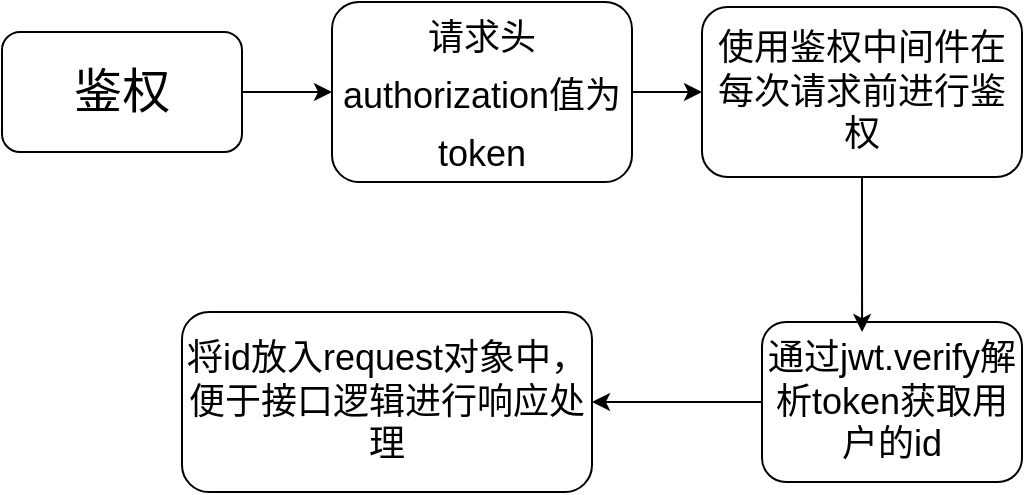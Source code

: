 <mxfile version="20.4.0" type="github">
  <diagram id="n7N0HgqN-tLZW7tvWdDp" name="第 1 页">
    <mxGraphModel dx="946" dy="614" grid="1" gridSize="10" guides="1" tooltips="1" connect="1" arrows="1" fold="1" page="1" pageScale="1" pageWidth="583" pageHeight="827" math="0" shadow="0">
      <root>
        <mxCell id="0" />
        <mxCell id="1" parent="0" />
        <mxCell id="XieOslLm8YWYPVGEVG-5-6" style="edgeStyle=orthogonalEdgeStyle;rounded=0;orthogonalLoop=1;jettySize=auto;html=1;entryX=0;entryY=0.5;entryDx=0;entryDy=0;fontSize=18;" edge="1" parent="1" source="XieOslLm8YWYPVGEVG-5-1" target="XieOslLm8YWYPVGEVG-5-2">
          <mxGeometry relative="1" as="geometry" />
        </mxCell>
        <mxCell id="XieOslLm8YWYPVGEVG-5-1" value="&lt;font style=&quot;font-size: 24px;&quot;&gt;鉴权&lt;/font&gt;" style="rounded=1;whiteSpace=wrap;html=1;" vertex="1" parent="1">
          <mxGeometry x="40" y="60" width="120" height="60" as="geometry" />
        </mxCell>
        <mxCell id="XieOslLm8YWYPVGEVG-5-10" style="edgeStyle=orthogonalEdgeStyle;rounded=0;orthogonalLoop=1;jettySize=auto;html=1;fontSize=18;" edge="1" parent="1" source="XieOslLm8YWYPVGEVG-5-2" target="XieOslLm8YWYPVGEVG-5-9">
          <mxGeometry relative="1" as="geometry" />
        </mxCell>
        <mxCell id="XieOslLm8YWYPVGEVG-5-2" value="&lt;font style=&quot;font-size: 18px;&quot;&gt;请求头authorization值为token&lt;/font&gt;" style="rounded=1;whiteSpace=wrap;html=1;fontSize=24;" vertex="1" parent="1">
          <mxGeometry x="205" y="45" width="150" height="90" as="geometry" />
        </mxCell>
        <mxCell id="XieOslLm8YWYPVGEVG-5-14" style="edgeStyle=orthogonalEdgeStyle;rounded=0;orthogonalLoop=1;jettySize=auto;html=1;fontSize=18;" edge="1" parent="1" source="XieOslLm8YWYPVGEVG-5-5" target="XieOslLm8YWYPVGEVG-5-12">
          <mxGeometry relative="1" as="geometry" />
        </mxCell>
        <mxCell id="XieOslLm8YWYPVGEVG-5-5" value="通过jwt.verify解析token获取用户的id" style="rounded=1;whiteSpace=wrap;html=1;fontSize=18;" vertex="1" parent="1">
          <mxGeometry x="420" y="205" width="130" height="80" as="geometry" />
        </mxCell>
        <mxCell id="XieOslLm8YWYPVGEVG-5-15" style="edgeStyle=orthogonalEdgeStyle;rounded=0;orthogonalLoop=1;jettySize=auto;html=1;entryX=0.385;entryY=0.063;entryDx=0;entryDy=0;entryPerimeter=0;fontSize=18;" edge="1" parent="1" source="XieOslLm8YWYPVGEVG-5-9" target="XieOslLm8YWYPVGEVG-5-5">
          <mxGeometry relative="1" as="geometry" />
        </mxCell>
        <mxCell id="XieOslLm8YWYPVGEVG-5-9" value="使用鉴权中间件在每次请求前进行鉴权" style="rounded=1;whiteSpace=wrap;html=1;fontSize=18;" vertex="1" parent="1">
          <mxGeometry x="390" y="47.5" width="160" height="85" as="geometry" />
        </mxCell>
        <mxCell id="XieOslLm8YWYPVGEVG-5-12" value="将id放入request对象中，便于接口逻辑进行响应处理" style="rounded=1;whiteSpace=wrap;html=1;fontSize=18;" vertex="1" parent="1">
          <mxGeometry x="130" y="200" width="205" height="90" as="geometry" />
        </mxCell>
      </root>
    </mxGraphModel>
  </diagram>
</mxfile>
